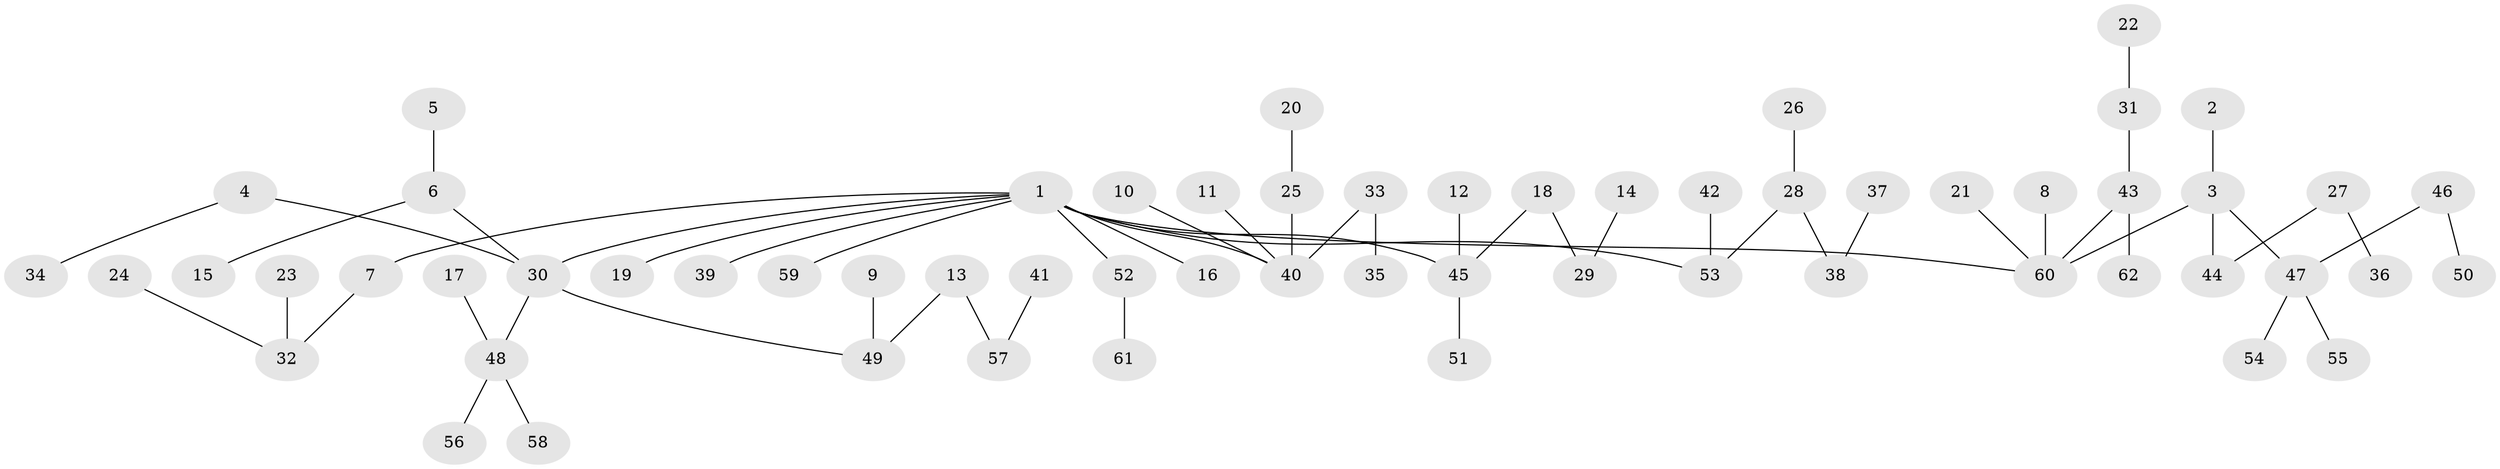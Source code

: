 // original degree distribution, {3: 0.14634146341463414, 8: 0.008130081300813009, 6: 0.024390243902439025, 5: 0.016260162601626018, 1: 0.5284552845528455, 4: 0.06504065040650407, 2: 0.2032520325203252, 7: 0.008130081300813009}
// Generated by graph-tools (version 1.1) at 2025/26/03/09/25 03:26:23]
// undirected, 62 vertices, 61 edges
graph export_dot {
graph [start="1"]
  node [color=gray90,style=filled];
  1;
  2;
  3;
  4;
  5;
  6;
  7;
  8;
  9;
  10;
  11;
  12;
  13;
  14;
  15;
  16;
  17;
  18;
  19;
  20;
  21;
  22;
  23;
  24;
  25;
  26;
  27;
  28;
  29;
  30;
  31;
  32;
  33;
  34;
  35;
  36;
  37;
  38;
  39;
  40;
  41;
  42;
  43;
  44;
  45;
  46;
  47;
  48;
  49;
  50;
  51;
  52;
  53;
  54;
  55;
  56;
  57;
  58;
  59;
  60;
  61;
  62;
  1 -- 7 [weight=1.0];
  1 -- 16 [weight=1.0];
  1 -- 19 [weight=1.0];
  1 -- 30 [weight=1.0];
  1 -- 39 [weight=1.0];
  1 -- 40 [weight=1.0];
  1 -- 45 [weight=1.0];
  1 -- 52 [weight=1.0];
  1 -- 53 [weight=1.0];
  1 -- 59 [weight=1.0];
  1 -- 60 [weight=1.0];
  2 -- 3 [weight=1.0];
  3 -- 44 [weight=1.0];
  3 -- 47 [weight=1.0];
  3 -- 60 [weight=1.0];
  4 -- 30 [weight=1.0];
  4 -- 34 [weight=1.0];
  5 -- 6 [weight=1.0];
  6 -- 15 [weight=1.0];
  6 -- 30 [weight=1.0];
  7 -- 32 [weight=1.0];
  8 -- 60 [weight=1.0];
  9 -- 49 [weight=1.0];
  10 -- 40 [weight=1.0];
  11 -- 40 [weight=1.0];
  12 -- 45 [weight=1.0];
  13 -- 49 [weight=1.0];
  13 -- 57 [weight=1.0];
  14 -- 29 [weight=1.0];
  17 -- 48 [weight=1.0];
  18 -- 29 [weight=1.0];
  18 -- 45 [weight=1.0];
  20 -- 25 [weight=1.0];
  21 -- 60 [weight=1.0];
  22 -- 31 [weight=1.0];
  23 -- 32 [weight=1.0];
  24 -- 32 [weight=1.0];
  25 -- 40 [weight=1.0];
  26 -- 28 [weight=1.0];
  27 -- 36 [weight=1.0];
  27 -- 44 [weight=1.0];
  28 -- 38 [weight=1.0];
  28 -- 53 [weight=1.0];
  30 -- 48 [weight=1.0];
  30 -- 49 [weight=1.0];
  31 -- 43 [weight=1.0];
  33 -- 35 [weight=1.0];
  33 -- 40 [weight=1.0];
  37 -- 38 [weight=1.0];
  41 -- 57 [weight=1.0];
  42 -- 53 [weight=1.0];
  43 -- 60 [weight=1.0];
  43 -- 62 [weight=1.0];
  45 -- 51 [weight=1.0];
  46 -- 47 [weight=1.0];
  46 -- 50 [weight=1.0];
  47 -- 54 [weight=1.0];
  47 -- 55 [weight=1.0];
  48 -- 56 [weight=1.0];
  48 -- 58 [weight=1.0];
  52 -- 61 [weight=1.0];
}
